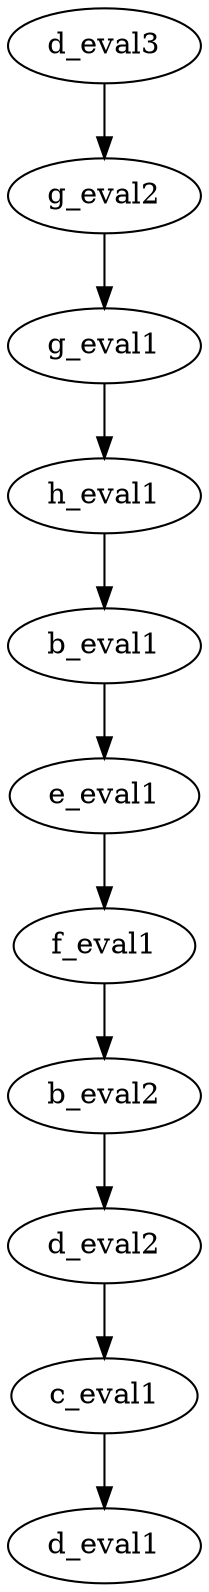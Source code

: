digraph process_order {
d_eval3 -> g_eval2
g_eval2 -> g_eval1
g_eval1 -> h_eval1
h_eval1 -> b_eval1
b_eval1 -> e_eval1
e_eval1 -> f_eval1
f_eval1 -> b_eval2
b_eval2 -> d_eval2
d_eval2 -> c_eval1
c_eval1 -> d_eval1
}
